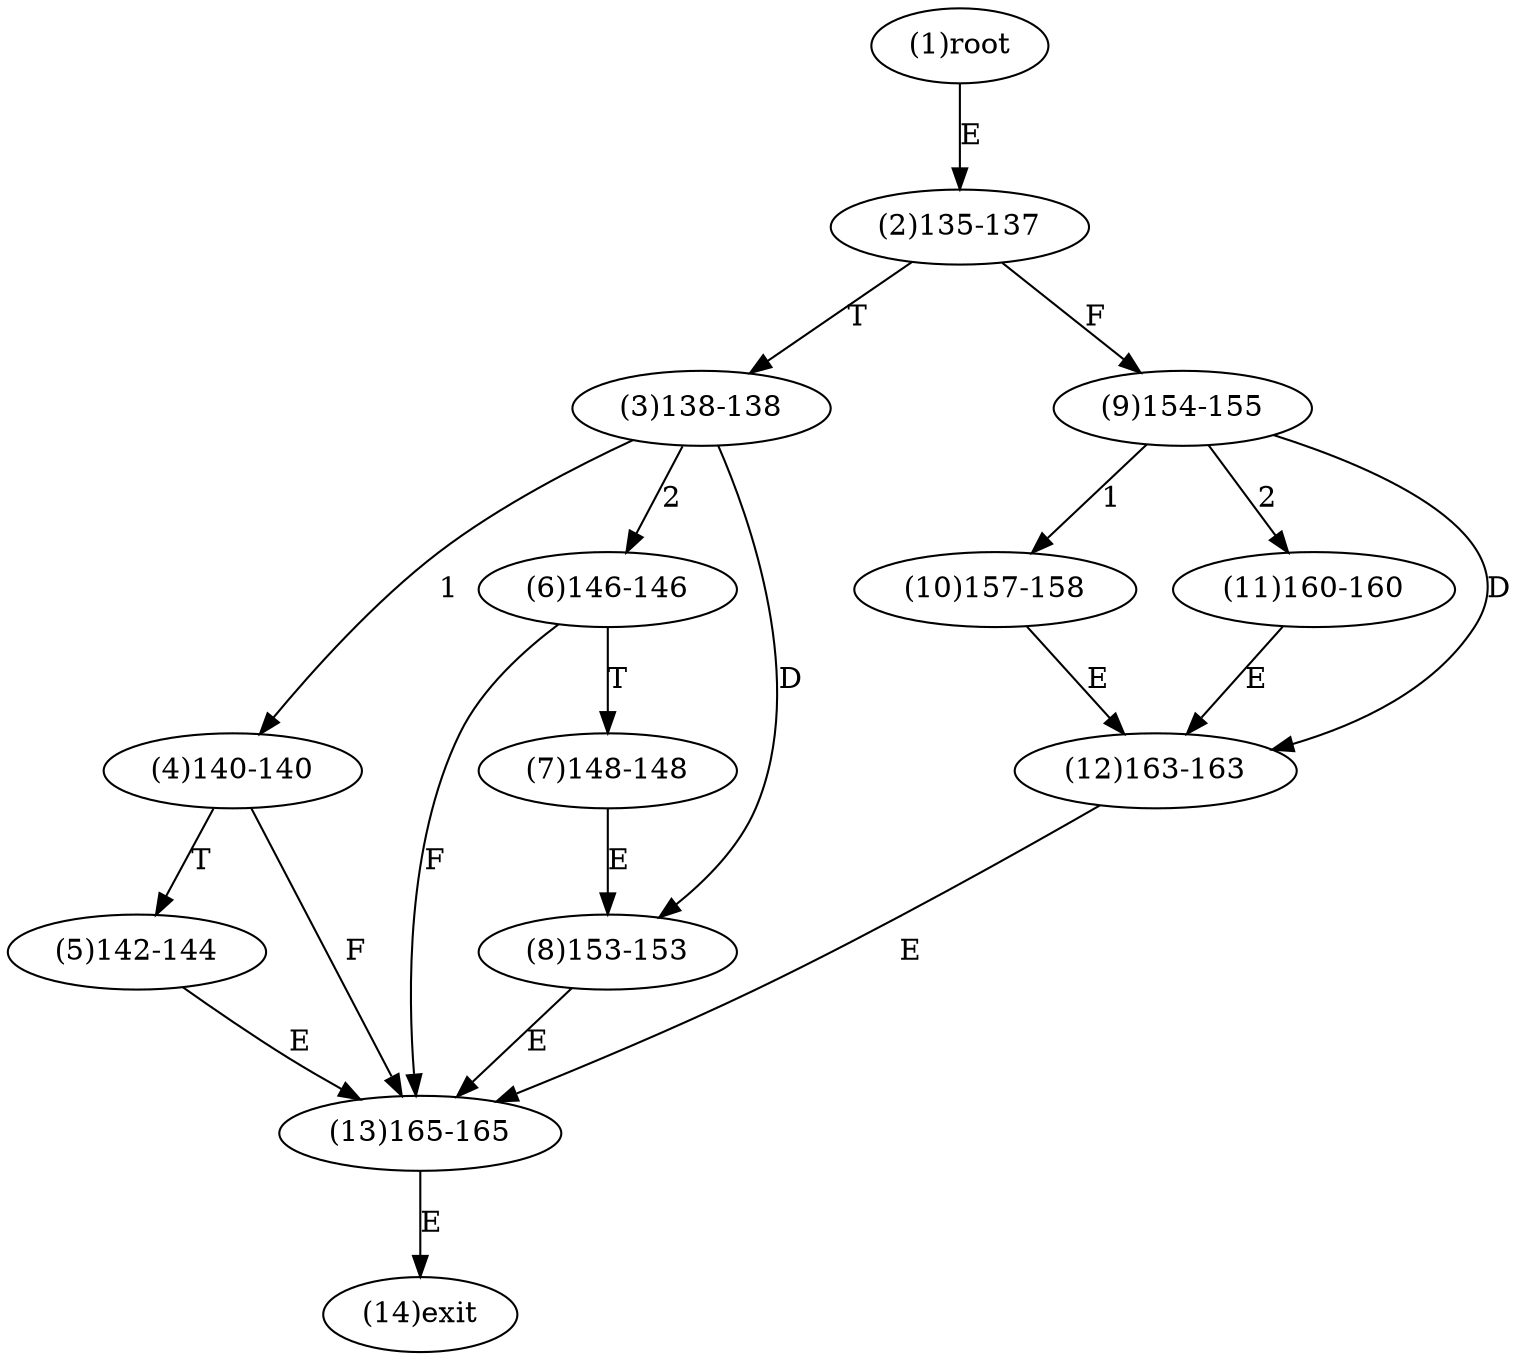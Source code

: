 digraph "" { 
1[ label="(1)root"];
2[ label="(2)135-137"];
3[ label="(3)138-138"];
4[ label="(4)140-140"];
5[ label="(5)142-144"];
6[ label="(6)146-146"];
7[ label="(7)148-148"];
8[ label="(8)153-153"];
9[ label="(9)154-155"];
10[ label="(10)157-158"];
11[ label="(11)160-160"];
12[ label="(12)163-163"];
13[ label="(13)165-165"];
14[ label="(14)exit"];
1->2[ label="E"];
2->9[ label="F"];
2->3[ label="T"];
3->4[ label="1"];
3->6[ label="2"];
3->8[ label="D"];
4->13[ label="F"];
4->5[ label="T"];
5->13[ label="E"];
6->13[ label="F"];
6->7[ label="T"];
7->8[ label="E"];
8->13[ label="E"];
9->10[ label="1"];
9->11[ label="2"];
9->12[ label="D"];
10->12[ label="E"];
11->12[ label="E"];
12->13[ label="E"];
13->14[ label="E"];
}
